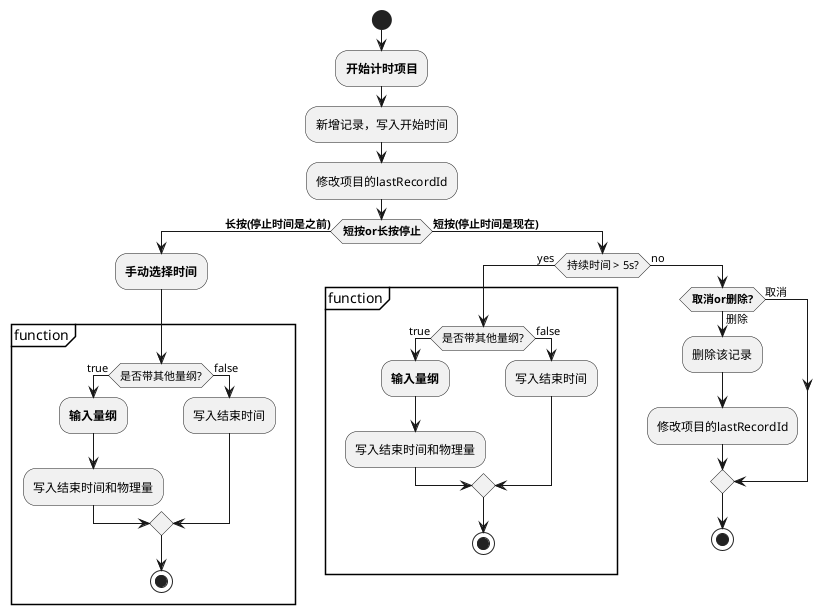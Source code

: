 @startuml
'https://plantuml.com/activity-diagram-beta

start
:**开始计时项目**;
:新增记录，写入开始时间;
:修改项目的lastRecordId;
if (**短按or长按停止**) then(**长按(停止时间是之前)**)
:**手动选择时间**;
partition function {
 if (是否带其他量纲?) then(true)
 :**输入量纲**;
 :写入结束时间和物理量;
 else (false)
 :写入结束时间;
 endif
 stop
}
else (**短按(停止时间是现在)**)
if (持续时间 > 5s?) then (yes)
partition function {

 if (是否带其他量纲?) then(true)
 :**输入量纲**;
 :写入结束时间和物理量;
 else (false)
 :写入结束时间;
 endif
 stop
}
else (no)
 if (**取消or删除?**) then (取消)
 else (删除)
 :删除该记录;
 :修改项目的lastRecordId;
 endif
 stop
endif

@enduml
